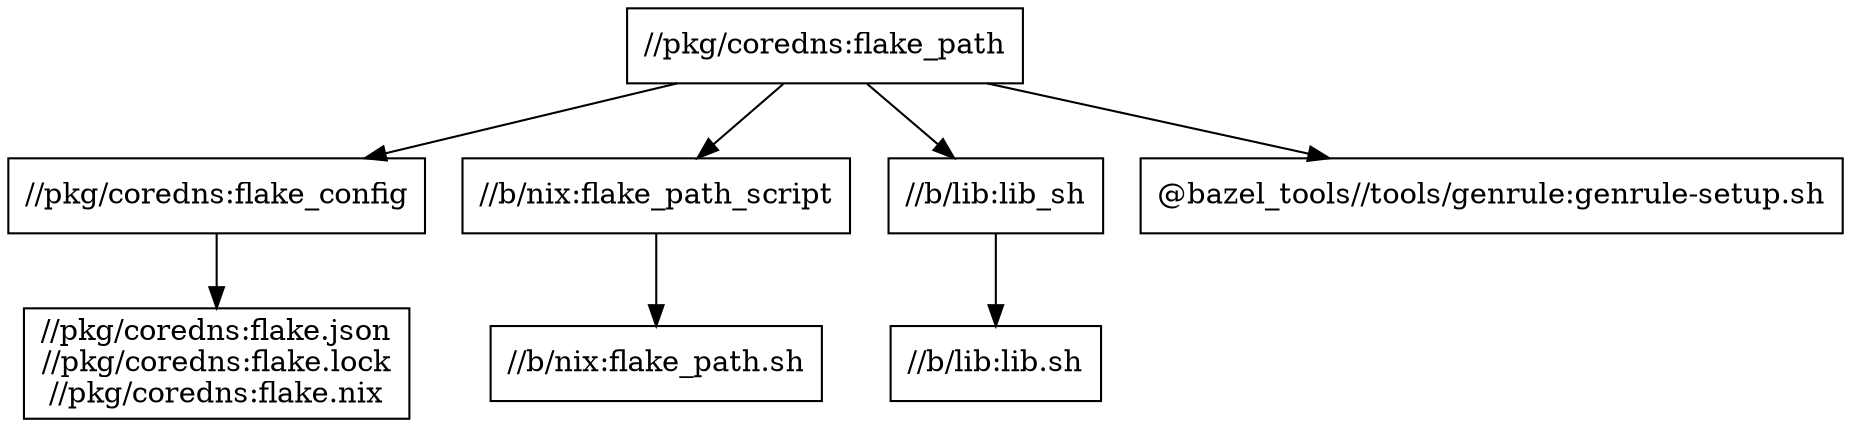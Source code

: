 digraph mygraph {
  node [shape=box];
  "//pkg/coredns:flake_path"
  "//pkg/coredns:flake_path" -> "//pkg/coredns:flake_config"
  "//pkg/coredns:flake_path" -> "//b/nix:flake_path_script"
  "//pkg/coredns:flake_path" -> "//b/lib:lib_sh"
  "//pkg/coredns:flake_path" -> "@bazel_tools//tools/genrule:genrule-setup.sh"
  "@bazel_tools//tools/genrule:genrule-setup.sh"
  "//b/nix:flake_path_script"
  "//b/nix:flake_path_script" -> "//b/nix:flake_path.sh"
  "//b/nix:flake_path.sh"
  "//b/lib:lib_sh"
  "//b/lib:lib_sh" -> "//b/lib:lib.sh"
  "//b/lib:lib.sh"
  "//pkg/coredns:flake_config"
  "//pkg/coredns:flake_config" -> "//pkg/coredns:flake.json\n//pkg/coredns:flake.lock\n//pkg/coredns:flake.nix"
  "//pkg/coredns:flake.json\n//pkg/coredns:flake.lock\n//pkg/coredns:flake.nix"
}
